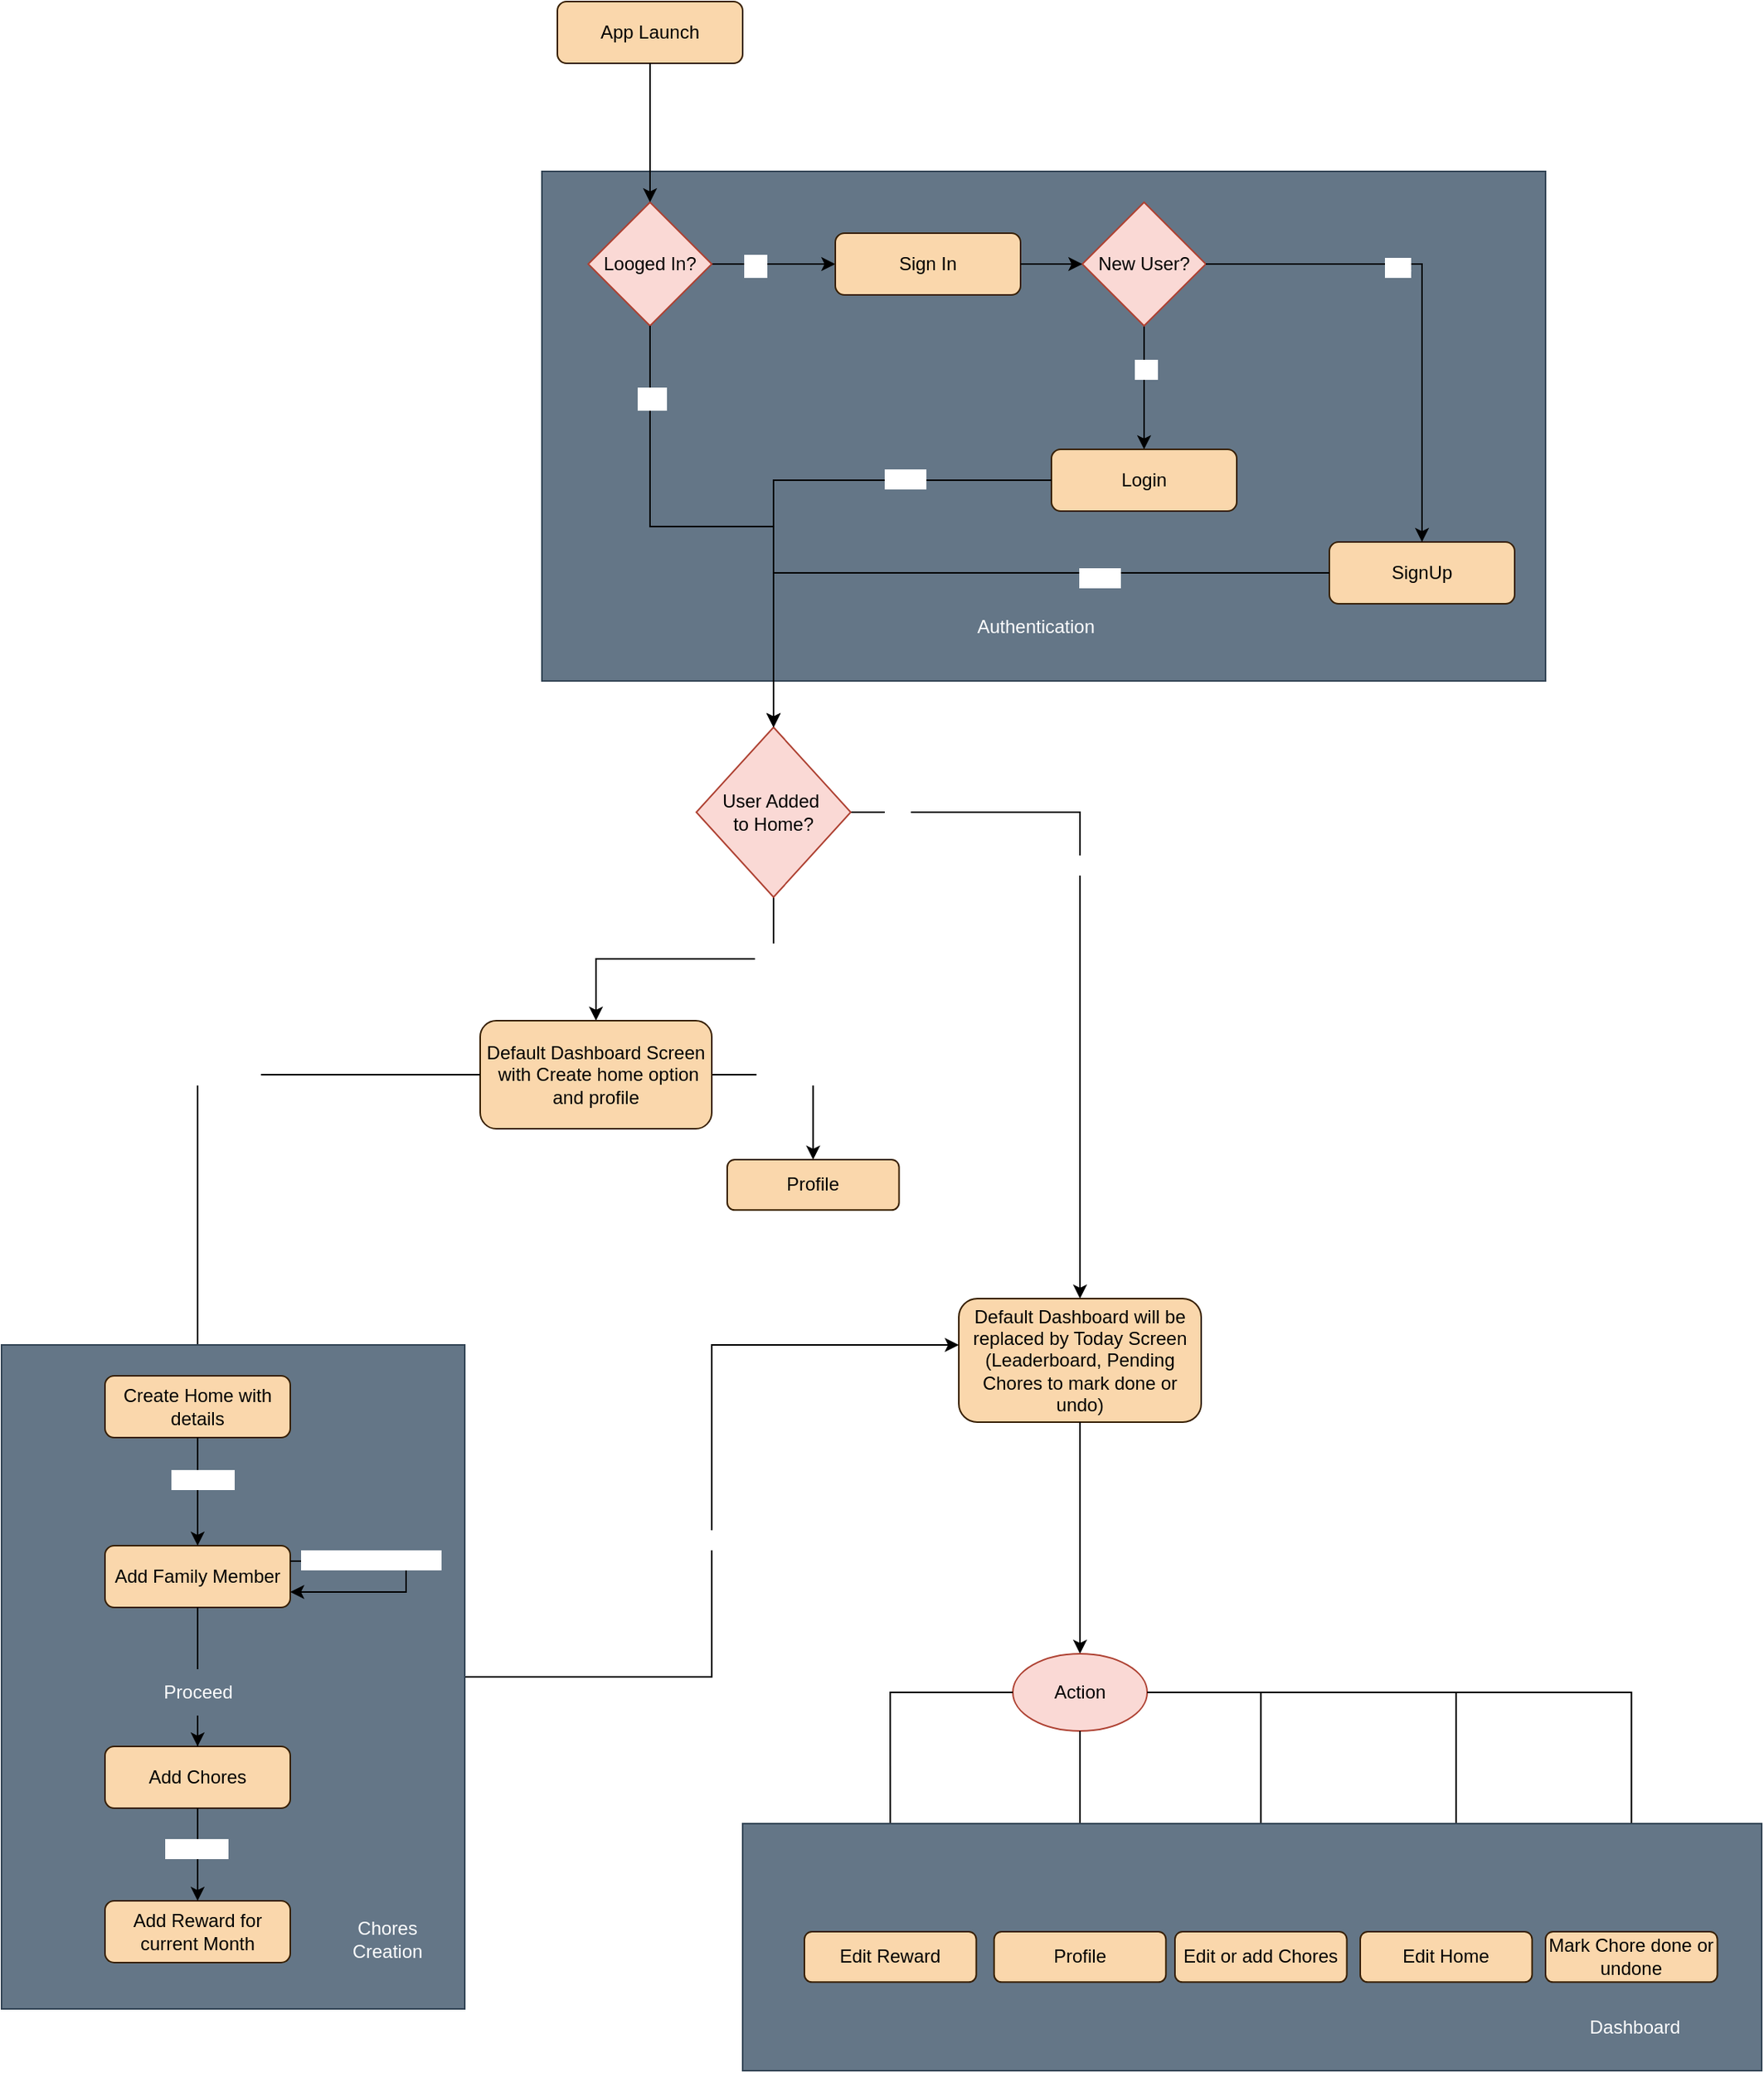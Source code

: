 <mxfile version="20.0.4" type="github">
  <diagram name="Page-1" id="c7558073-3199-34d8-9f00-42111426c3f3">
    <mxGraphModel dx="1977" dy="694" grid="1" gridSize="10" guides="1" tooltips="1" connect="1" arrows="1" fold="1" page="1" pageScale="1" pageWidth="826" pageHeight="1169" background="none" math="0" shadow="0">
      <root>
        <mxCell id="0" />
        <mxCell id="1" parent="0" />
        <mxCell id="Zyf0MMYLbGFv5g5D1PcZ-96" value="App Launch" style="rounded=1;whiteSpace=wrap;html=1;fillColor=#fad7ac;strokeColor=#361E01;fontColor=#000000;" vertex="1" parent="1">
          <mxGeometry x="350" y="30" width="120" height="40" as="geometry" />
        </mxCell>
        <mxCell id="Zyf0MMYLbGFv5g5D1PcZ-126" style="edgeStyle=orthogonalEdgeStyle;rounded=0;orthogonalLoop=1;jettySize=auto;html=1;fontColor=#FFFFFF;" edge="1" parent="1" source="Zyf0MMYLbGFv5g5D1PcZ-118" target="Zyf0MMYLbGFv5g5D1PcZ-124">
          <mxGeometry relative="1" as="geometry" />
        </mxCell>
        <mxCell id="Zyf0MMYLbGFv5g5D1PcZ-153" value="&lt;span style=&quot;font-size: 12px;&quot;&gt;No&lt;/span&gt;" style="edgeLabel;html=1;align=center;verticalAlign=middle;resizable=0;points=[];fontColor=#FFFFFF;" vertex="1" connectable="0" parent="Zyf0MMYLbGFv5g5D1PcZ-126">
          <mxGeometry x="-0.54" y="-3" relative="1" as="geometry">
            <mxPoint as="offset" />
          </mxGeometry>
        </mxCell>
        <mxCell id="Zyf0MMYLbGFv5g5D1PcZ-128" style="edgeStyle=orthogonalEdgeStyle;rounded=0;orthogonalLoop=1;jettySize=auto;html=1;entryX=0.5;entryY=0;entryDx=0;entryDy=0;fontColor=#FFFFFF;" edge="1" parent="1" source="Zyf0MMYLbGFv5g5D1PcZ-118" target="Zyf0MMYLbGFv5g5D1PcZ-127">
          <mxGeometry relative="1" as="geometry" />
        </mxCell>
        <mxCell id="Zyf0MMYLbGFv5g5D1PcZ-160" value="Yes" style="edgeLabel;html=1;align=center;verticalAlign=middle;resizable=0;points=[];fontColor=#FFFFFF;" vertex="1" connectable="0" parent="Zyf0MMYLbGFv5g5D1PcZ-128">
          <mxGeometry x="-0.873" relative="1" as="geometry">
            <mxPoint as="offset" />
          </mxGeometry>
        </mxCell>
        <mxCell id="Zyf0MMYLbGFv5g5D1PcZ-186" value="To Profile" style="edgeLabel;html=1;align=center;verticalAlign=middle;resizable=0;points=[];fontColor=#FFFFFF;" vertex="1" connectable="0" parent="Zyf0MMYLbGFv5g5D1PcZ-128">
          <mxGeometry x="-0.213" relative="1" as="geometry">
            <mxPoint as="offset" />
          </mxGeometry>
        </mxCell>
        <mxCell id="Zyf0MMYLbGFv5g5D1PcZ-118" value="User Added&amp;nbsp;&lt;br&gt;to Home?" style="rhombus;whiteSpace=wrap;html=1;strokeColor=#ae4132;fillColor=#fad9d5;fontColor=#000000;" vertex="1" parent="1">
          <mxGeometry x="440" y="500" width="100" height="110" as="geometry" />
        </mxCell>
        <mxCell id="Zyf0MMYLbGFv5g5D1PcZ-198" style="edgeStyle=orthogonalEdgeStyle;rounded=0;orthogonalLoop=1;jettySize=auto;html=1;fontColor=#FFFFFF;" edge="1" parent="1" source="Zyf0MMYLbGFv5g5D1PcZ-124" target="Zyf0MMYLbGFv5g5D1PcZ-197">
          <mxGeometry relative="1" as="geometry" />
        </mxCell>
        <mxCell id="Zyf0MMYLbGFv5g5D1PcZ-199" value="go to Profile" style="edgeLabel;html=1;align=center;verticalAlign=middle;resizable=0;points=[];fontColor=#FFFFFF;" vertex="1" connectable="0" parent="Zyf0MMYLbGFv5g5D1PcZ-198">
          <mxGeometry x="-0.047" relative="1" as="geometry">
            <mxPoint as="offset" />
          </mxGeometry>
        </mxCell>
        <mxCell id="Zyf0MMYLbGFv5g5D1PcZ-124" value="Default Dashboard Screen&lt;br&gt;&amp;nbsp;with Create home option and profile" style="rounded=1;whiteSpace=wrap;html=1;fillColor=#fad7ac;strokeColor=#361E01;fontColor=#000000;" vertex="1" parent="1">
          <mxGeometry x="300" y="690" width="150" height="70" as="geometry" />
        </mxCell>
        <mxCell id="Zyf0MMYLbGFv5g5D1PcZ-133" style="edgeStyle=orthogonalEdgeStyle;rounded=0;orthogonalLoop=1;jettySize=auto;html=1;fontColor=#FFFFFF;" edge="1" parent="1" source="Zyf0MMYLbGFv5g5D1PcZ-124" target="Zyf0MMYLbGFv5g5D1PcZ-132">
          <mxGeometry relative="1" as="geometry" />
        </mxCell>
        <mxCell id="Zyf0MMYLbGFv5g5D1PcZ-152" value="&lt;span style=&quot;font-size: 12px;&quot;&gt;Create Home&lt;/span&gt;" style="edgeLabel;html=1;align=center;verticalAlign=middle;resizable=0;points=[];fontColor=#FFFFFF;" vertex="1" connectable="0" parent="Zyf0MMYLbGFv5g5D1PcZ-133">
          <mxGeometry x="-0.056" y="-2" relative="1" as="geometry">
            <mxPoint y="1" as="offset" />
          </mxGeometry>
        </mxCell>
        <mxCell id="Zyf0MMYLbGFv5g5D1PcZ-127" value="Default Dashboard will be replaced by Today Screen&lt;br&gt;(Leaderboard, Pending Chores to mark done or undo)" style="rounded=1;whiteSpace=wrap;html=1;fillColor=#fad7ac;strokeColor=#361E01;fontColor=#000000;" vertex="1" parent="1">
          <mxGeometry x="610" y="870" width="157" height="80" as="geometry" />
        </mxCell>
        <mxCell id="Zyf0MMYLbGFv5g5D1PcZ-164" style="edgeStyle=orthogonalEdgeStyle;rounded=0;orthogonalLoop=1;jettySize=auto;html=1;fontColor=#FFFFFF;entryX=0.5;entryY=0;entryDx=0;entryDy=0;exitX=0.5;exitY=1;exitDx=0;exitDy=0;" edge="1" parent="1" source="Zyf0MMYLbGFv5g5D1PcZ-127" target="Zyf0MMYLbGFv5g5D1PcZ-165">
          <mxGeometry relative="1" as="geometry">
            <mxPoint x="1228" y="1050" as="targetPoint" />
          </mxGeometry>
        </mxCell>
        <mxCell id="Zyf0MMYLbGFv5g5D1PcZ-197" value="Profile" style="rounded=1;whiteSpace=wrap;html=1;fillColor=#fad7ac;strokeColor=#361E01;fontColor=#000000;" vertex="1" parent="1">
          <mxGeometry x="460.0" y="779.998" width="111.295" height="32.653" as="geometry" />
        </mxCell>
        <mxCell id="Zyf0MMYLbGFv5g5D1PcZ-200" style="edgeStyle=orthogonalEdgeStyle;rounded=0;orthogonalLoop=1;jettySize=auto;html=1;entryX=0;entryY=0.375;entryDx=0;entryDy=0;entryPerimeter=0;fontColor=#FFFFFF;" edge="1" parent="1" source="Zyf0MMYLbGFv5g5D1PcZ-178" target="Zyf0MMYLbGFv5g5D1PcZ-127">
          <mxGeometry relative="1" as="geometry" />
        </mxCell>
        <mxCell id="Zyf0MMYLbGFv5g5D1PcZ-201" value="Done" style="edgeLabel;html=1;align=center;verticalAlign=middle;resizable=0;points=[];fontColor=#FFFFFF;" vertex="1" connectable="0" parent="Zyf0MMYLbGFv5g5D1PcZ-200">
          <mxGeometry x="-0.07" y="-1" relative="1" as="geometry">
            <mxPoint as="offset" />
          </mxGeometry>
        </mxCell>
        <mxCell id="Zyf0MMYLbGFv5g5D1PcZ-204" value="" style="group" vertex="1" connectable="0" parent="1">
          <mxGeometry x="-10" y="900" width="300" height="430" as="geometry" />
        </mxCell>
        <mxCell id="Zyf0MMYLbGFv5g5D1PcZ-178" value="" style="rounded=0;whiteSpace=wrap;html=1;strokeColor=#314354;fillColor=#647687;fontColor=#ffffff;container=0;" vertex="1" parent="Zyf0MMYLbGFv5g5D1PcZ-204">
          <mxGeometry width="300" height="430" as="geometry" />
        </mxCell>
        <mxCell id="Zyf0MMYLbGFv5g5D1PcZ-132" value="Create Home with details" style="rounded=1;whiteSpace=wrap;html=1;fillColor=#fad7ac;strokeColor=#361E01;fontColor=#000000;container=0;" vertex="1" parent="Zyf0MMYLbGFv5g5D1PcZ-204">
          <mxGeometry x="67" y="20" width="120" height="40" as="geometry" />
        </mxCell>
        <mxCell id="Zyf0MMYLbGFv5g5D1PcZ-137" value="Add Family Member" style="rounded=1;whiteSpace=wrap;html=1;fillColor=#fad7ac;strokeColor=#361E01;fontColor=#000000;container=0;" vertex="1" parent="Zyf0MMYLbGFv5g5D1PcZ-204">
          <mxGeometry x="67" y="130" width="120" height="40" as="geometry" />
        </mxCell>
        <mxCell id="Zyf0MMYLbGFv5g5D1PcZ-138" value="Add Chores" style="rounded=1;whiteSpace=wrap;html=1;fillColor=#fad7ac;strokeColor=#361E01;fontColor=#000000;container=0;" vertex="1" parent="Zyf0MMYLbGFv5g5D1PcZ-204">
          <mxGeometry x="67" y="260" width="120" height="40" as="geometry" />
        </mxCell>
        <mxCell id="Zyf0MMYLbGFv5g5D1PcZ-143" style="edgeStyle=orthogonalEdgeStyle;rounded=0;orthogonalLoop=1;jettySize=auto;html=1;entryX=0.5;entryY=0;entryDx=0;entryDy=0;fontColor=#FFFFFF;" edge="1" parent="Zyf0MMYLbGFv5g5D1PcZ-204" source="Zyf0MMYLbGFv5g5D1PcZ-132" target="Zyf0MMYLbGFv5g5D1PcZ-137">
          <mxGeometry relative="1" as="geometry" />
        </mxCell>
        <mxCell id="Zyf0MMYLbGFv5g5D1PcZ-144" value="Proceed&lt;br&gt;" style="edgeLabel;html=1;align=center;verticalAlign=middle;resizable=0;points=[];fontColor=#FFFFFF;container=0;" vertex="1" connectable="0" parent="Zyf0MMYLbGFv5g5D1PcZ-143">
          <mxGeometry x="-0.248" y="3" relative="1" as="geometry">
            <mxPoint as="offset" />
          </mxGeometry>
        </mxCell>
        <mxCell id="Zyf0MMYLbGFv5g5D1PcZ-140" value="Proceed" style="text;html=1;align=center;verticalAlign=middle;resizable=0;points=[];autosize=1;strokeColor=none;fillColor=none;fontColor=#FFFFFF;container=0;" vertex="1" parent="Zyf0MMYLbGFv5g5D1PcZ-204">
          <mxGeometry x="92" y="210" width="70" height="30" as="geometry" />
        </mxCell>
        <mxCell id="Zyf0MMYLbGFv5g5D1PcZ-139" style="edgeStyle=orthogonalEdgeStyle;rounded=0;orthogonalLoop=1;jettySize=auto;html=1;fontColor=#FFFFFF;startArrow=none;" edge="1" parent="Zyf0MMYLbGFv5g5D1PcZ-204" source="Zyf0MMYLbGFv5g5D1PcZ-140" target="Zyf0MMYLbGFv5g5D1PcZ-138">
          <mxGeometry relative="1" as="geometry" />
        </mxCell>
        <mxCell id="Zyf0MMYLbGFv5g5D1PcZ-142" value="" style="edgeStyle=orthogonalEdgeStyle;rounded=0;orthogonalLoop=1;jettySize=auto;html=1;fontColor=#FFFFFF;endArrow=none;" edge="1" parent="Zyf0MMYLbGFv5g5D1PcZ-204" source="Zyf0MMYLbGFv5g5D1PcZ-137" target="Zyf0MMYLbGFv5g5D1PcZ-140">
          <mxGeometry relative="1" as="geometry">
            <mxPoint x="132" y="190" as="sourcePoint" />
            <mxPoint x="137" y="250" as="targetPoint" />
          </mxGeometry>
        </mxCell>
        <mxCell id="Zyf0MMYLbGFv5g5D1PcZ-145" value="Add Reward for current Month" style="rounded=1;whiteSpace=wrap;html=1;fillColor=#fad7ac;strokeColor=#361E01;fontColor=#000000;container=0;" vertex="1" parent="Zyf0MMYLbGFv5g5D1PcZ-204">
          <mxGeometry x="67" y="360" width="120" height="40" as="geometry" />
        </mxCell>
        <mxCell id="Zyf0MMYLbGFv5g5D1PcZ-146" style="edgeStyle=orthogonalEdgeStyle;rounded=0;orthogonalLoop=1;jettySize=auto;html=1;entryX=0.5;entryY=0;entryDx=0;entryDy=0;fontColor=#FFFFFF;" edge="1" parent="Zyf0MMYLbGFv5g5D1PcZ-204" source="Zyf0MMYLbGFv5g5D1PcZ-138" target="Zyf0MMYLbGFv5g5D1PcZ-145">
          <mxGeometry relative="1" as="geometry" />
        </mxCell>
        <mxCell id="Zyf0MMYLbGFv5g5D1PcZ-147" value="Proceed" style="edgeLabel;html=1;align=center;verticalAlign=middle;resizable=0;points=[];fontColor=#FFFFFF;container=0;" vertex="1" connectable="0" parent="Zyf0MMYLbGFv5g5D1PcZ-146">
          <mxGeometry x="-0.133" y="-1" relative="1" as="geometry">
            <mxPoint as="offset" />
          </mxGeometry>
        </mxCell>
        <mxCell id="Zyf0MMYLbGFv5g5D1PcZ-161" style="edgeStyle=orthogonalEdgeStyle;rounded=0;orthogonalLoop=1;jettySize=auto;html=1;fontColor=#FFFFFF;elbow=vertical;" edge="1" parent="Zyf0MMYLbGFv5g5D1PcZ-204" source="Zyf0MMYLbGFv5g5D1PcZ-137" target="Zyf0MMYLbGFv5g5D1PcZ-137">
          <mxGeometry relative="1" as="geometry">
            <Array as="points">
              <mxPoint x="262" y="150" />
            </Array>
          </mxGeometry>
        </mxCell>
        <mxCell id="Zyf0MMYLbGFv5g5D1PcZ-163" value="Add more member" style="edgeLabel;html=1;align=center;verticalAlign=middle;resizable=0;points=[];fontColor=#FFFFFF;container=0;" vertex="1" connectable="0" parent="Zyf0MMYLbGFv5g5D1PcZ-161">
          <mxGeometry x="-0.388" y="1" relative="1" as="geometry">
            <mxPoint as="offset" />
          </mxGeometry>
        </mxCell>
        <mxCell id="Zyf0MMYLbGFv5g5D1PcZ-180" value="Chores Creation" style="text;html=1;strokeColor=none;fillColor=none;align=center;verticalAlign=middle;whiteSpace=wrap;rounded=0;fontColor=#FFFFFF;container=0;" vertex="1" parent="Zyf0MMYLbGFv5g5D1PcZ-204">
          <mxGeometry x="220" y="370" width="60" height="30" as="geometry" />
        </mxCell>
        <mxCell id="Zyf0MMYLbGFv5g5D1PcZ-205" value="" style="group" vertex="1" connectable="0" parent="1">
          <mxGeometry x="470" y="1100" width="660" height="270" as="geometry" />
        </mxCell>
        <mxCell id="Zyf0MMYLbGFv5g5D1PcZ-165" value="Action" style="ellipse;whiteSpace=wrap;html=1;strokeColor=#ae4132;fillColor=#fad9d5;fontColor=#000000;" vertex="1" parent="Zyf0MMYLbGFv5g5D1PcZ-205">
          <mxGeometry x="175.0" width="87" height="50" as="geometry" />
        </mxCell>
        <mxCell id="Zyf0MMYLbGFv5g5D1PcZ-174" style="edgeStyle=orthogonalEdgeStyle;rounded=0;orthogonalLoop=1;jettySize=auto;html=1;fontColor=#FFFFFF;" edge="1" parent="Zyf0MMYLbGFv5g5D1PcZ-205" source="Zyf0MMYLbGFv5g5D1PcZ-165" target="Zyf0MMYLbGFv5g5D1PcZ-168">
          <mxGeometry relative="1" as="geometry" />
        </mxCell>
        <mxCell id="Zyf0MMYLbGFv5g5D1PcZ-173" style="edgeStyle=orthogonalEdgeStyle;rounded=0;orthogonalLoop=1;jettySize=auto;html=1;fontColor=#FFFFFF;" edge="1" parent="Zyf0MMYLbGFv5g5D1PcZ-205" source="Zyf0MMYLbGFv5g5D1PcZ-165" target="Zyf0MMYLbGFv5g5D1PcZ-169">
          <mxGeometry relative="1" as="geometry" />
        </mxCell>
        <mxCell id="Zyf0MMYLbGFv5g5D1PcZ-172" style="edgeStyle=orthogonalEdgeStyle;rounded=0;orthogonalLoop=1;jettySize=auto;html=1;entryX=0.5;entryY=0;entryDx=0;entryDy=0;fontColor=#FFFFFF;" edge="1" parent="Zyf0MMYLbGFv5g5D1PcZ-205" source="Zyf0MMYLbGFv5g5D1PcZ-165" target="Zyf0MMYLbGFv5g5D1PcZ-170">
          <mxGeometry relative="1" as="geometry" />
        </mxCell>
        <mxCell id="Zyf0MMYLbGFv5g5D1PcZ-175" style="edgeStyle=orthogonalEdgeStyle;rounded=0;orthogonalLoop=1;jettySize=auto;html=1;entryX=0.558;entryY=0.025;entryDx=0;entryDy=0;entryPerimeter=0;fontColor=#FFFFFF;" edge="1" parent="Zyf0MMYLbGFv5g5D1PcZ-205" source="Zyf0MMYLbGFv5g5D1PcZ-165" target="Zyf0MMYLbGFv5g5D1PcZ-171">
          <mxGeometry relative="1" as="geometry" />
        </mxCell>
        <mxCell id="Zyf0MMYLbGFv5g5D1PcZ-177" style="edgeStyle=orthogonalEdgeStyle;rounded=0;orthogonalLoop=1;jettySize=auto;html=1;fontColor=#FFFFFF;" edge="1" parent="Zyf0MMYLbGFv5g5D1PcZ-205" source="Zyf0MMYLbGFv5g5D1PcZ-165" target="Zyf0MMYLbGFv5g5D1PcZ-176">
          <mxGeometry relative="1" as="geometry" />
        </mxCell>
        <mxCell id="Zyf0MMYLbGFv5g5D1PcZ-179" value="" style="rounded=0;whiteSpace=wrap;html=1;strokeColor=#314354;fillColor=#647687;fontColor=#ffffff;" vertex="1" parent="Zyf0MMYLbGFv5g5D1PcZ-205">
          <mxGeometry y="110" width="660" height="160" as="geometry" />
        </mxCell>
        <mxCell id="Zyf0MMYLbGFv5g5D1PcZ-168" value="Edit or add Chores" style="rounded=1;whiteSpace=wrap;html=1;fillColor=#fad7ac;strokeColor=#361E01;fontColor=#000000;" vertex="1" parent="Zyf0MMYLbGFv5g5D1PcZ-205">
          <mxGeometry x="279.996" y="179.998" width="111.295" height="32.653" as="geometry" />
        </mxCell>
        <mxCell id="Zyf0MMYLbGFv5g5D1PcZ-169" value="Profile" style="rounded=1;whiteSpace=wrap;html=1;fillColor=#fad7ac;strokeColor=#361E01;fontColor=#000000;" vertex="1" parent="Zyf0MMYLbGFv5g5D1PcZ-205">
          <mxGeometry x="162.85" y="179.998" width="111.295" height="32.653" as="geometry" />
        </mxCell>
        <mxCell id="Zyf0MMYLbGFv5g5D1PcZ-170" value="Edit Reward" style="rounded=1;whiteSpace=wrap;html=1;fillColor=#fad7ac;strokeColor=#361E01;fontColor=#000000;" vertex="1" parent="Zyf0MMYLbGFv5g5D1PcZ-205">
          <mxGeometry x="40.001" y="179.998" width="111.295" height="32.653" as="geometry" />
        </mxCell>
        <mxCell id="Zyf0MMYLbGFv5g5D1PcZ-171" value="Edit Home" style="rounded=1;whiteSpace=wrap;html=1;fillColor=#fad7ac;strokeColor=#361E01;fontColor=#000000;" vertex="1" parent="Zyf0MMYLbGFv5g5D1PcZ-205">
          <mxGeometry x="399.999" y="179.998" width="111.295" height="32.653" as="geometry" />
        </mxCell>
        <mxCell id="Zyf0MMYLbGFv5g5D1PcZ-176" value="Mark Chore done or undone" style="rounded=1;whiteSpace=wrap;html=1;fillColor=#fad7ac;strokeColor=#361E01;fontColor=#000000;" vertex="1" parent="Zyf0MMYLbGFv5g5D1PcZ-205">
          <mxGeometry x="520.002" y="179.998" width="111.295" height="32.653" as="geometry" />
        </mxCell>
        <mxCell id="Zyf0MMYLbGFv5g5D1PcZ-181" value="Dashboard" style="text;html=1;strokeColor=none;fillColor=none;align=center;verticalAlign=middle;whiteSpace=wrap;rounded=0;fontColor=#FFFFFF;" vertex="1" parent="Zyf0MMYLbGFv5g5D1PcZ-205">
          <mxGeometry x="550.003" y="230.0" width="55.648" height="24.49" as="geometry" />
        </mxCell>
        <mxCell id="Zyf0MMYLbGFv5g5D1PcZ-206" value="" style="group" vertex="1" connectable="0" parent="1">
          <mxGeometry x="340" y="140" width="650" height="330" as="geometry" />
        </mxCell>
        <mxCell id="Zyf0MMYLbGFv5g5D1PcZ-119" value="" style="rounded=0;whiteSpace=wrap;html=1;strokeColor=#314354;fillColor=#647687;fontColor=#ffffff;container=0;" vertex="1" parent="Zyf0MMYLbGFv5g5D1PcZ-206">
          <mxGeometry width="650" height="330" as="geometry" />
        </mxCell>
        <mxCell id="Zyf0MMYLbGFv5g5D1PcZ-104" style="edgeStyle=orthogonalEdgeStyle;rounded=0;orthogonalLoop=1;jettySize=auto;html=1;fontColor=#FFFFFF;" edge="1" parent="Zyf0MMYLbGFv5g5D1PcZ-206" source="Zyf0MMYLbGFv5g5D1PcZ-98">
          <mxGeometry relative="1" as="geometry">
            <mxPoint x="190" y="60" as="targetPoint" />
          </mxGeometry>
        </mxCell>
        <mxCell id="Zyf0MMYLbGFv5g5D1PcZ-154" value="&lt;span style=&quot;font-size: 12px;&quot;&gt;No&lt;/span&gt;" style="edgeLabel;html=1;align=center;verticalAlign=middle;resizable=0;points=[];fontColor=#FFFFFF;container=0;" vertex="1" connectable="0" parent="Zyf0MMYLbGFv5g5D1PcZ-104">
          <mxGeometry x="-0.3" relative="1" as="geometry">
            <mxPoint y="1" as="offset" />
          </mxGeometry>
        </mxCell>
        <mxCell id="Zyf0MMYLbGFv5g5D1PcZ-98" value="Looged In?" style="rhombus;whiteSpace=wrap;html=1;strokeColor=#ae4132;fillColor=#fad9d5;fontColor=#000000;container=0;" vertex="1" parent="Zyf0MMYLbGFv5g5D1PcZ-206">
          <mxGeometry x="30" y="20" width="80" height="80" as="geometry" />
        </mxCell>
        <mxCell id="Zyf0MMYLbGFv5g5D1PcZ-107" value="Sign In" style="rounded=1;whiteSpace=wrap;html=1;fillColor=#fad7ac;strokeColor=#361E01;fontColor=#000000;container=0;" vertex="1" parent="Zyf0MMYLbGFv5g5D1PcZ-206">
          <mxGeometry x="190" y="40" width="120" height="40" as="geometry" />
        </mxCell>
        <mxCell id="Zyf0MMYLbGFv5g5D1PcZ-112" style="edgeStyle=orthogonalEdgeStyle;rounded=0;orthogonalLoop=1;jettySize=auto;html=1;fontColor=#FFFFFF;" edge="1" parent="Zyf0MMYLbGFv5g5D1PcZ-206" source="Zyf0MMYLbGFv5g5D1PcZ-108">
          <mxGeometry relative="1" as="geometry">
            <mxPoint x="390" y="180" as="targetPoint" />
          </mxGeometry>
        </mxCell>
        <mxCell id="Zyf0MMYLbGFv5g5D1PcZ-156" value="No" style="edgeLabel;html=1;align=center;verticalAlign=middle;resizable=0;points=[];fontColor=#FFFFFF;container=0;" vertex="1" connectable="0" parent="Zyf0MMYLbGFv5g5D1PcZ-112">
          <mxGeometry x="-0.312" y="1" relative="1" as="geometry">
            <mxPoint as="offset" />
          </mxGeometry>
        </mxCell>
        <mxCell id="Zyf0MMYLbGFv5g5D1PcZ-108" value="New User?" style="rhombus;whiteSpace=wrap;html=1;strokeColor=#ae4132;fillColor=#fad9d5;fontColor=#000000;container=0;" vertex="1" parent="Zyf0MMYLbGFv5g5D1PcZ-206">
          <mxGeometry x="350" y="20" width="80" height="80" as="geometry" />
        </mxCell>
        <mxCell id="Zyf0MMYLbGFv5g5D1PcZ-109" style="edgeStyle=orthogonalEdgeStyle;rounded=0;orthogonalLoop=1;jettySize=auto;html=1;fontColor=#FFFFFF;" edge="1" parent="Zyf0MMYLbGFv5g5D1PcZ-206" source="Zyf0MMYLbGFv5g5D1PcZ-107" target="Zyf0MMYLbGFv5g5D1PcZ-108">
          <mxGeometry relative="1" as="geometry" />
        </mxCell>
        <mxCell id="Zyf0MMYLbGFv5g5D1PcZ-110" value="SignUp" style="rounded=1;whiteSpace=wrap;html=1;fillColor=#fad7ac;strokeColor=#361E01;fontColor=#000000;container=0;" vertex="1" parent="Zyf0MMYLbGFv5g5D1PcZ-206">
          <mxGeometry x="510" y="240" width="120" height="40" as="geometry" />
        </mxCell>
        <mxCell id="Zyf0MMYLbGFv5g5D1PcZ-111" style="edgeStyle=orthogonalEdgeStyle;rounded=0;orthogonalLoop=1;jettySize=auto;html=1;fontColor=#FFFFFF;" edge="1" parent="Zyf0MMYLbGFv5g5D1PcZ-206" source="Zyf0MMYLbGFv5g5D1PcZ-108" target="Zyf0MMYLbGFv5g5D1PcZ-110">
          <mxGeometry relative="1" as="geometry" />
        </mxCell>
        <mxCell id="Zyf0MMYLbGFv5g5D1PcZ-157" value="Yes" style="edgeLabel;html=1;align=center;verticalAlign=middle;resizable=0;points=[];fontColor=#FFFFFF;container=0;" vertex="1" connectable="0" parent="Zyf0MMYLbGFv5g5D1PcZ-111">
          <mxGeometry x="-0.225" y="-1" relative="1" as="geometry">
            <mxPoint y="1" as="offset" />
          </mxGeometry>
        </mxCell>
        <mxCell id="Zyf0MMYLbGFv5g5D1PcZ-113" value="Login" style="rounded=1;whiteSpace=wrap;html=1;fillColor=#fad7ac;strokeColor=#361E01;fontColor=#000000;container=0;" vertex="1" parent="Zyf0MMYLbGFv5g5D1PcZ-206">
          <mxGeometry x="330" y="180" width="120" height="40" as="geometry" />
        </mxCell>
        <mxCell id="Zyf0MMYLbGFv5g5D1PcZ-148" value="Authentication" style="text;html=1;strokeColor=none;fillColor=none;align=center;verticalAlign=middle;whiteSpace=wrap;rounded=0;fontColor=#FFFFFF;container=0;" vertex="1" parent="Zyf0MMYLbGFv5g5D1PcZ-206">
          <mxGeometry x="290" y="280" width="60" height="30" as="geometry" />
        </mxCell>
        <mxCell id="Zyf0MMYLbGFv5g5D1PcZ-114" style="edgeStyle=orthogonalEdgeStyle;rounded=0;orthogonalLoop=1;jettySize=auto;html=1;fontColor=#FFFFFF;entryX=0.5;entryY=0;entryDx=0;entryDy=0;" edge="1" parent="1" source="Zyf0MMYLbGFv5g5D1PcZ-98" target="Zyf0MMYLbGFv5g5D1PcZ-118">
          <mxGeometry relative="1" as="geometry">
            <mxPoint x="-270" y="180" as="targetPoint" />
          </mxGeometry>
        </mxCell>
        <mxCell id="Zyf0MMYLbGFv5g5D1PcZ-155" value="&lt;span style=&quot;font-size: 12px;&quot;&gt;Yes&lt;/span&gt;" style="edgeLabel;html=1;align=center;verticalAlign=middle;resizable=0;points=[];fontColor=#FFFFFF;container=0;" vertex="1" connectable="0" parent="Zyf0MMYLbGFv5g5D1PcZ-114">
          <mxGeometry x="-0.725" y="1" relative="1" as="geometry">
            <mxPoint as="offset" />
          </mxGeometry>
        </mxCell>
        <mxCell id="Zyf0MMYLbGFv5g5D1PcZ-117" style="edgeStyle=orthogonalEdgeStyle;rounded=0;orthogonalLoop=1;jettySize=auto;html=1;fontColor=#FFFFFF;" edge="1" parent="1" source="Zyf0MMYLbGFv5g5D1PcZ-110" target="Zyf0MMYLbGFv5g5D1PcZ-118">
          <mxGeometry relative="1" as="geometry">
            <mxPoint x="-210" y="200" as="targetPoint" />
          </mxGeometry>
        </mxCell>
        <mxCell id="Zyf0MMYLbGFv5g5D1PcZ-158" value="Done" style="edgeLabel;html=1;align=center;verticalAlign=middle;resizable=0;points=[];fontColor=#FFFFFF;container=0;" vertex="1" connectable="0" parent="Zyf0MMYLbGFv5g5D1PcZ-117">
          <mxGeometry x="-0.352" y="3" relative="1" as="geometry">
            <mxPoint as="offset" />
          </mxGeometry>
        </mxCell>
        <mxCell id="Zyf0MMYLbGFv5g5D1PcZ-115" style="edgeStyle=orthogonalEdgeStyle;rounded=0;orthogonalLoop=1;jettySize=auto;html=1;entryX=0.5;entryY=0;entryDx=0;entryDy=0;fontColor=#FFFFFF;" edge="1" parent="1" source="Zyf0MMYLbGFv5g5D1PcZ-113" target="Zyf0MMYLbGFv5g5D1PcZ-118">
          <mxGeometry relative="1" as="geometry">
            <mxPoint x="-210" y="200" as="targetPoint" />
          </mxGeometry>
        </mxCell>
        <mxCell id="Zyf0MMYLbGFv5g5D1PcZ-159" value="Done" style="edgeLabel;html=1;align=center;verticalAlign=middle;resizable=0;points=[];fontColor=#FFFFFF;container=0;" vertex="1" connectable="0" parent="Zyf0MMYLbGFv5g5D1PcZ-115">
          <mxGeometry x="-0.441" y="-1" relative="1" as="geometry">
            <mxPoint as="offset" />
          </mxGeometry>
        </mxCell>
        <mxCell id="Zyf0MMYLbGFv5g5D1PcZ-99" style="edgeStyle=orthogonalEdgeStyle;rounded=0;orthogonalLoop=1;jettySize=auto;html=1;entryX=0.5;entryY=0;entryDx=0;entryDy=0;fontColor=#000000;" edge="1" parent="1" source="Zyf0MMYLbGFv5g5D1PcZ-96" target="Zyf0MMYLbGFv5g5D1PcZ-98">
          <mxGeometry relative="1" as="geometry" />
        </mxCell>
      </root>
    </mxGraphModel>
  </diagram>
</mxfile>
